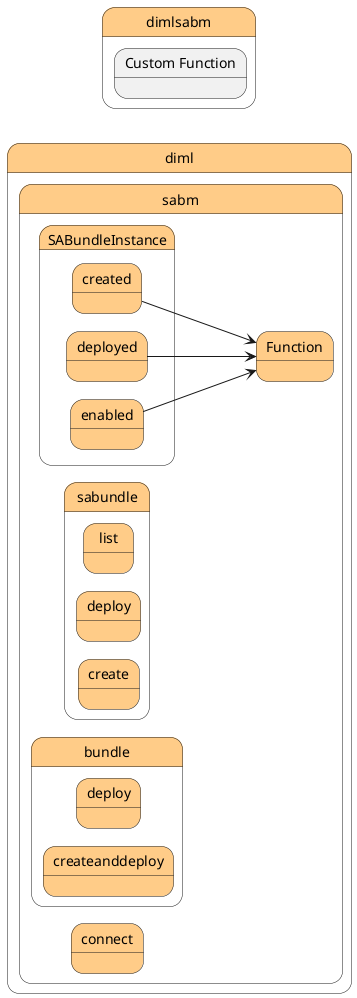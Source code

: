 @startuml
left to right direction


state "diml" as diml #ffcc88 {
state "sabm" as dimlsabm #ffcc88 {
}
}


state "dimlsabm" as pstatename #ffcc88 {
    state "Custom Function" as sabmfunction {
    }
}

        state "diml" as diml #ffcc88 {
state "sabm" as dimlsabm #ffcc88 {
state "connect" as dimlsabmconnect #ffcc88 {
}
}
}


        state "diml" as diml #ffcc88 {
state "sabm" as dimlsabm #ffcc88 {
state "bundle" as dimlsabmbundle #ffcc88 {
state "createanddeploy" as dimlsabmbundlecreateanddeploy #ffcc88 {
}
}
}
}


        state "diml" as diml #ffcc88 {
state "sabm" as dimlsabm #ffcc88 {
state "bundle" as dimlsabmbundle #ffcc88 {
state "deploy" as dimlsabmbundledeploy #ffcc88 {
}
}
}
}


        state "diml" as diml #ffcc88 {
state "sabm" as dimlsabm #ffcc88 {
state "sabundle" as dimlsabmsabundle #ffcc88 {
state "create" as dimlsabmsabundlecreate #ffcc88 {
}
}
}
}


        state "diml" as diml #ffcc88 {
state "sabm" as dimlsabm #ffcc88 {
state "sabundle" as dimlsabmsabundle #ffcc88 {
state "deploy" as dimlsabmsabundledeploy #ffcc88 {
}
}
}
}


        state "diml" as diml #ffcc88 {
state "sabm" as dimlsabm #ffcc88 {
state "sabundle" as dimlsabmsabundle #ffcc88 {
state "list" as dimlsabmsabundlelist #ffcc88 {
}
}
}
}




        state "diml" as diml #ffcc88 {
state "sabm" as dimlsabm #ffcc88 {
state "SABundleInstance" as dimlsabmsabundleinstance #ffcc88 {
state "created" as dimlsabmsabundleinstancecreated #ffcc88 {
}
}
}
}

        
    state "diml" as diml #ffcc88 {
state "sabm" as dimlsabm #ffcc88 {
state "Function" as dimlsabmfunction #ffcc88 {
}
}
}

    dimlsabmsabundleinstancecreated ---> dimlsabmfunction
  

        state "diml" as diml #ffcc88 {
state "sabm" as dimlsabm #ffcc88 {
state "SABundleInstance" as dimlsabmsabundleinstance #ffcc88 {
state "deployed" as dimlsabmsabundleinstancedeployed #ffcc88 {
}
}
}
}

        
    
    dimlsabmsabundleinstancedeployed ---> dimlsabmfunction
  

        state "diml" as diml #ffcc88 {
state "sabm" as dimlsabm #ffcc88 {
state "SABundleInstance" as dimlsabmsabundleinstance #ffcc88 {
state "enabled" as dimlsabmsabundleinstanceenabled #ffcc88 {
}
}
}
}

        
    
    dimlsabmsabundleinstanceenabled ---> dimlsabmfunction
  


    
    
        
       
    
    
        
       
    
    
        
       

@enduml
